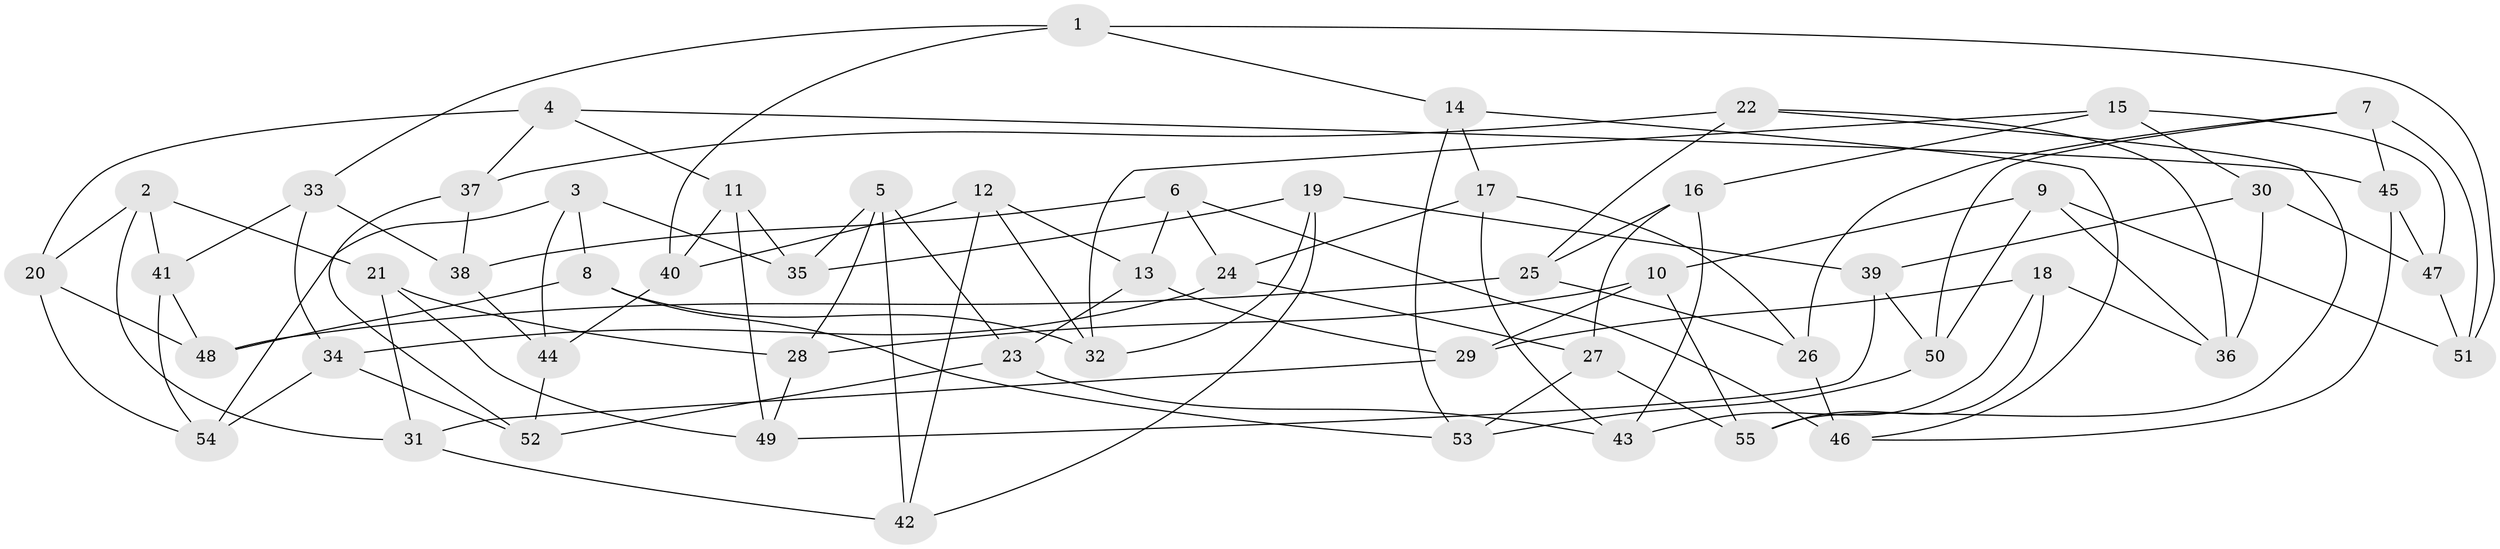 // coarse degree distribution, {6: 0.5806451612903226, 5: 0.1935483870967742, 4: 0.22580645161290322}
// Generated by graph-tools (version 1.1) at 2025/24/03/03/25 07:24:28]
// undirected, 55 vertices, 110 edges
graph export_dot {
graph [start="1"]
  node [color=gray90,style=filled];
  1;
  2;
  3;
  4;
  5;
  6;
  7;
  8;
  9;
  10;
  11;
  12;
  13;
  14;
  15;
  16;
  17;
  18;
  19;
  20;
  21;
  22;
  23;
  24;
  25;
  26;
  27;
  28;
  29;
  30;
  31;
  32;
  33;
  34;
  35;
  36;
  37;
  38;
  39;
  40;
  41;
  42;
  43;
  44;
  45;
  46;
  47;
  48;
  49;
  50;
  51;
  52;
  53;
  54;
  55;
  1 -- 33;
  1 -- 40;
  1 -- 14;
  1 -- 51;
  2 -- 41;
  2 -- 31;
  2 -- 20;
  2 -- 21;
  3 -- 44;
  3 -- 8;
  3 -- 35;
  3 -- 54;
  4 -- 20;
  4 -- 45;
  4 -- 37;
  4 -- 11;
  5 -- 23;
  5 -- 42;
  5 -- 28;
  5 -- 35;
  6 -- 46;
  6 -- 24;
  6 -- 13;
  6 -- 38;
  7 -- 26;
  7 -- 50;
  7 -- 45;
  7 -- 51;
  8 -- 48;
  8 -- 32;
  8 -- 53;
  9 -- 50;
  9 -- 10;
  9 -- 36;
  9 -- 51;
  10 -- 55;
  10 -- 28;
  10 -- 29;
  11 -- 40;
  11 -- 35;
  11 -- 49;
  12 -- 13;
  12 -- 42;
  12 -- 40;
  12 -- 32;
  13 -- 29;
  13 -- 23;
  14 -- 46;
  14 -- 53;
  14 -- 17;
  15 -- 47;
  15 -- 32;
  15 -- 16;
  15 -- 30;
  16 -- 27;
  16 -- 43;
  16 -- 25;
  17 -- 43;
  17 -- 26;
  17 -- 24;
  18 -- 43;
  18 -- 55;
  18 -- 36;
  18 -- 29;
  19 -- 32;
  19 -- 42;
  19 -- 39;
  19 -- 35;
  20 -- 48;
  20 -- 54;
  21 -- 28;
  21 -- 49;
  21 -- 31;
  22 -- 55;
  22 -- 37;
  22 -- 25;
  22 -- 36;
  23 -- 43;
  23 -- 52;
  24 -- 27;
  24 -- 34;
  25 -- 26;
  25 -- 48;
  26 -- 46;
  27 -- 53;
  27 -- 55;
  28 -- 49;
  29 -- 31;
  30 -- 39;
  30 -- 47;
  30 -- 36;
  31 -- 42;
  33 -- 34;
  33 -- 41;
  33 -- 38;
  34 -- 54;
  34 -- 52;
  37 -- 52;
  37 -- 38;
  38 -- 44;
  39 -- 50;
  39 -- 49;
  40 -- 44;
  41 -- 48;
  41 -- 54;
  44 -- 52;
  45 -- 47;
  45 -- 46;
  47 -- 51;
  50 -- 53;
}
